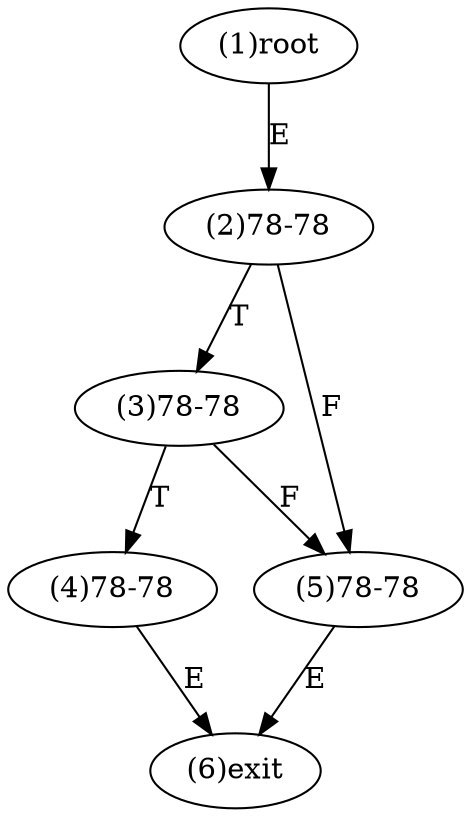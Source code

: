 digraph "" { 
1[ label="(1)root"];
2[ label="(2)78-78"];
3[ label="(3)78-78"];
4[ label="(4)78-78"];
5[ label="(5)78-78"];
6[ label="(6)exit"];
1->2[ label="E"];
2->5[ label="F"];
2->3[ label="T"];
3->5[ label="F"];
3->4[ label="T"];
4->6[ label="E"];
5->6[ label="E"];
}
